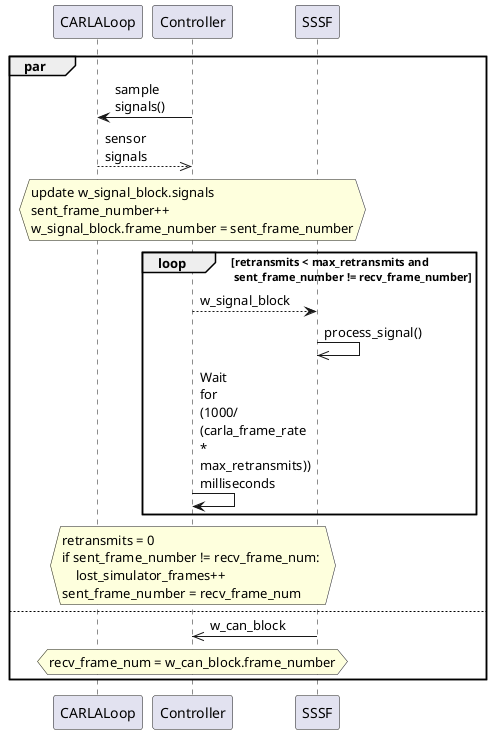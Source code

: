 @startuml
skinparam maxmessagesize 40
par
CARLALoop <- Controller : sample signals()
CARLALoop -->> Controller: sensor signals
hnote over Controller
update w_signal_block.signals
sent_frame_number++
w_signal_block.frame_number = sent_frame_number
endhnote
loop retransmits < max_retransmits and \n sent_frame_number != recv_frame_number
Controller --> SSSF: w_signal_block
SSSF ->> SSSF: process_signal()
Controller -> Controller: Wait for (1000/ (carla_frame_rate * max_retransmits)) milliseconds
end
hnote over Controller
retransmits = 0
if sent_frame_number != recv_frame_num: 
    lost_simulator_frames++
sent_frame_number = recv_frame_num
endhnote
else
SSSF ->> Controller: w_can_block
hnote over Controller: recv_frame_num = w_can_block.frame_number
end
@enduml